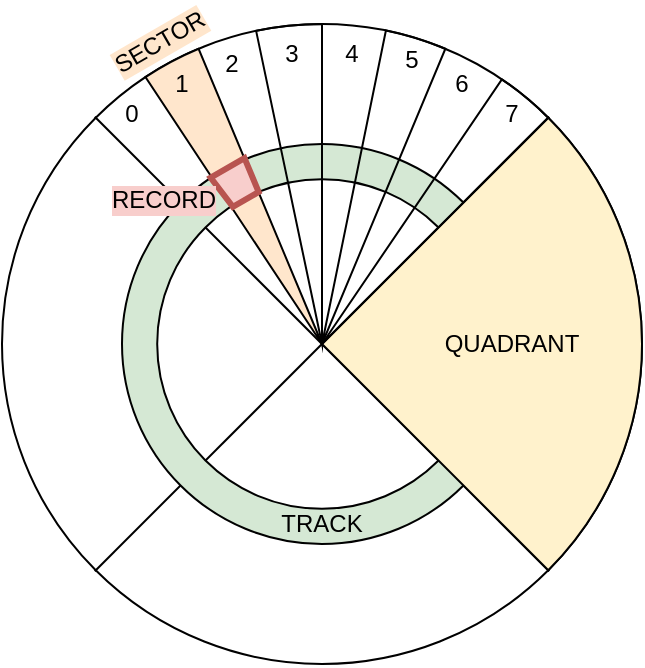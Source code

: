 <mxfile version="15.7.3" type="device"><diagram id="g3iZwHbl2VdwQipXP-xi" name="Page-1"><mxGraphModel dx="652" dy="421" grid="0" gridSize="10" guides="1" tooltips="1" connect="1" arrows="1" fold="1" page="1" pageScale="1" pageWidth="850" pageHeight="1100" math="0" shadow="0"><root><mxCell id="0"/><mxCell id="1" parent="0"/><mxCell id="LC1Dczm6A-swYUsmpOhd-2" value="" style="shape=sumEllipse;perimeter=ellipsePerimeter;whiteSpace=wrap;html=1;backgroundOutline=1;fillColor=none;" vertex="1" parent="1"><mxGeometry x="240" y="240" width="320" height="320" as="geometry"/></mxCell><mxCell id="LC1Dczm6A-swYUsmpOhd-19" value="" style="verticalLabelPosition=bottom;verticalAlign=top;html=1;shape=mxgraph.basic.donut;dx=17.6;strokeColor=#000000;fillColor=#d5e8d4;" vertex="1" parent="1"><mxGeometry x="300" y="300" width="200" height="200" as="geometry"/></mxCell><mxCell id="LC1Dczm6A-swYUsmpOhd-18" value="" style="verticalLabelPosition=bottom;verticalAlign=top;html=1;shape=mxgraph.basic.pie;startAngle=0.125;endAngle=0.375;fillColor=#fff2cc;strokeColor=#000000;" vertex="1" parent="1"><mxGeometry x="240" y="240" width="320" height="320" as="geometry"/></mxCell><mxCell id="LC1Dczm6A-swYUsmpOhd-4" value="" style="verticalLabelPosition=bottom;verticalAlign=top;html=1;shape=mxgraph.basic.pie;startAngle=0.907;endAngle=0.937;fillColor=#ffe6cc;strokeColor=#000000;" vertex="1" parent="1"><mxGeometry x="240" y="240" width="320" height="320" as="geometry"/></mxCell><mxCell id="LC1Dczm6A-swYUsmpOhd-5" value="" style="verticalLabelPosition=bottom;verticalAlign=top;html=1;shape=mxgraph.basic.pie;startAngle=0.967;endAngle=0;fillColor=none;" vertex="1" parent="1"><mxGeometry x="240" y="240" width="320" height="320" as="geometry"/></mxCell><mxCell id="LC1Dczm6A-swYUsmpOhd-6" value="" style="verticalLabelPosition=bottom;verticalAlign=top;html=1;shape=mxgraph.basic.pie;startAngle=0.032;endAngle=0.063;fillColor=none;" vertex="1" parent="1"><mxGeometry x="240" y="240" width="320" height="320" as="geometry"/></mxCell><mxCell id="LC1Dczm6A-swYUsmpOhd-7" value="" style="verticalLabelPosition=bottom;verticalAlign=top;html=1;shape=mxgraph.basic.pie;startAngle=0.095;endAngle=0.125;fillColor=none;" vertex="1" parent="1"><mxGeometry x="240" y="240" width="320" height="320" as="geometry"/></mxCell><mxCell id="LC1Dczm6A-swYUsmpOhd-10" value="0" style="text;html=1;strokeColor=none;fillColor=none;align=center;verticalAlign=middle;whiteSpace=wrap;rounded=0;" vertex="1" parent="1"><mxGeometry x="290" y="270" width="30" height="30" as="geometry"/></mxCell><mxCell id="LC1Dczm6A-swYUsmpOhd-11" value="1&lt;span style=&quot;color: rgba(0 , 0 , 0 , 0) ; font-family: monospace ; font-size: 0px&quot;&gt;%3CmxGraphModel%3E%3Croot%3E%3CmxCell%20id%3D%220%22%2F%3E%3CmxCell%20id%3D%221%22%20parent%3D%220%22%2F%3E%3CmxCell%20id%3D%222%22%20value%3D%220%22%20style%3D%22text%3Bhtml%3D1%3BstrokeColor%3Dnone%3BfillColor%3Dnone%3Balign%3Dcenter%3BverticalAlign%3Dmiddle%3BwhiteSpace%3Dwrap%3Brounded%3D0%3B%22%20vertex%3D%221%22%20parent%3D%221%22%3E%3CmxGeometry%20x%3D%22300%22%20y%3D%22280%22%20width%3D%2220%22%20height%3D%2220%22%20as%3D%22geometry%22%2F%3E%3C%2FmxCell%3E%3C%2Froot%3E%3C%2FmxGraphModel%3E&lt;/span&gt;" style="text;html=1;strokeColor=none;fillColor=none;align=center;verticalAlign=middle;whiteSpace=wrap;rounded=0;" vertex="1" parent="1"><mxGeometry x="320" y="260" width="20" height="20" as="geometry"/></mxCell><mxCell id="LC1Dczm6A-swYUsmpOhd-12" value="2" style="text;html=1;strokeColor=none;fillColor=none;align=center;verticalAlign=middle;whiteSpace=wrap;rounded=0;" vertex="1" parent="1"><mxGeometry x="340" y="250" width="30" height="20" as="geometry"/></mxCell><mxCell id="LC1Dczm6A-swYUsmpOhd-13" value="3" style="text;html=1;strokeColor=none;fillColor=none;align=center;verticalAlign=middle;whiteSpace=wrap;rounded=0;" vertex="1" parent="1"><mxGeometry x="370" y="240" width="30" height="30" as="geometry"/></mxCell><mxCell id="LC1Dczm6A-swYUsmpOhd-14" value="4" style="text;html=1;strokeColor=none;fillColor=none;align=center;verticalAlign=middle;whiteSpace=wrap;rounded=0;" vertex="1" parent="1"><mxGeometry x="400" y="240" width="30" height="30" as="geometry"/></mxCell><mxCell id="LC1Dczm6A-swYUsmpOhd-15" value="5" style="text;html=1;strokeColor=none;fillColor=none;align=center;verticalAlign=middle;whiteSpace=wrap;rounded=0;" vertex="1" parent="1"><mxGeometry x="430" y="245" width="30" height="25" as="geometry"/></mxCell><mxCell id="LC1Dczm6A-swYUsmpOhd-16" value="6" style="text;html=1;strokeColor=none;fillColor=none;align=center;verticalAlign=middle;whiteSpace=wrap;rounded=0;" vertex="1" parent="1"><mxGeometry x="460" y="260" width="20" height="20" as="geometry"/></mxCell><mxCell id="LC1Dczm6A-swYUsmpOhd-17" value="7" style="text;html=1;strokeColor=none;fillColor=none;align=center;verticalAlign=middle;whiteSpace=wrap;rounded=0;" vertex="1" parent="1"><mxGeometry x="480" y="275" width="30" height="20" as="geometry"/></mxCell><mxCell id="LC1Dczm6A-swYUsmpOhd-24" value="" style="shape=trapezoid;perimeter=trapezoidPerimeter;whiteSpace=wrap;html=1;fixedSize=1;strokeColor=#b85450;fillColor=#f8cecc;size=2.349;rotation=-210;strokeWidth=3;" vertex="1" parent="1"><mxGeometry x="347.54" y="310.72" width="19.58" height="18.21" as="geometry"/></mxCell><mxCell id="LC1Dczm6A-swYUsmpOhd-25" value="TRACK" style="text;html=1;strokeColor=none;fillColor=none;align=center;verticalAlign=middle;whiteSpace=wrap;rounded=0;" vertex="1" parent="1"><mxGeometry x="385" y="475" width="30" height="30" as="geometry"/></mxCell><mxCell id="LC1Dczm6A-swYUsmpOhd-26" value="QUADRANT" style="text;html=1;strokeColor=none;fillColor=none;align=center;verticalAlign=middle;whiteSpace=wrap;rounded=0;" vertex="1" parent="1"><mxGeometry x="480" y="385" width="30" height="30" as="geometry"/></mxCell><mxCell id="LC1Dczm6A-swYUsmpOhd-27" value="SECTOR" style="text;html=1;strokeColor=none;fillColor=none;align=center;verticalAlign=middle;whiteSpace=wrap;rounded=0;rotation=-30;fontColor=#000000;labelBackgroundColor=#FFE6CC;" vertex="1" parent="1"><mxGeometry x="304" y="234" width="30" height="30" as="geometry"/></mxCell><mxCell id="LC1Dczm6A-swYUsmpOhd-28" value="RECORD" style="text;html=1;strokeColor=none;fillColor=none;align=center;verticalAlign=middle;whiteSpace=wrap;rounded=0;labelBackgroundColor=#F8CECC;" vertex="1" parent="1"><mxGeometry x="306" y="313" width="30" height="30" as="geometry"/></mxCell></root></mxGraphModel></diagram></mxfile>